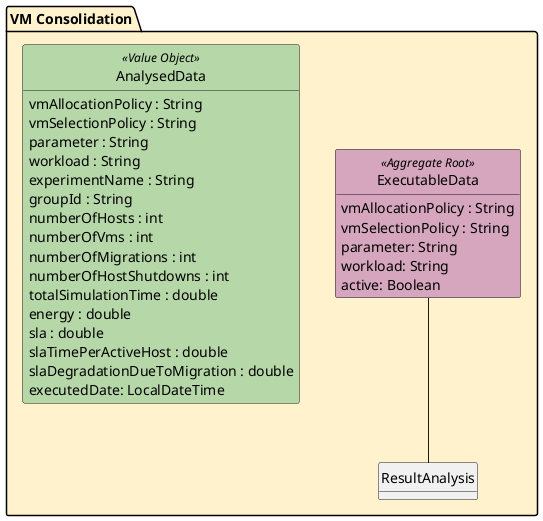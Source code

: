 @startuml
hide circle
hide methods

folder "VM Consolidation" as BillingRoundSpecificationFolder #FFF2CC {
    class ExecutableData <<Aggregate Root>> #D5A6BD {
        vmAllocationPolicy : String
        vmSelectionPolicy : String
        parameter: String
        workload: String
        active: Boolean
    }

    class AnalysedData <<Value Object>> #B6D7A8 {
         vmAllocationPolicy : String
         vmSelectionPolicy : String
         parameter : String
         workload : String
         experimentName : String
         groupId : String
         numberOfHosts : int
         numberOfVms : int
         numberOfMigrations : int
         numberOfHostShutdowns : int
         totalSimulationTime : double
         energy : double
         sla : double
         slaTimePerActiveHost : double
         slaDegradationDueToMigration : double
         executedDate: LocalDateTime
    }

    ExecutableData -- ResultAnalysis
}

@enduml
